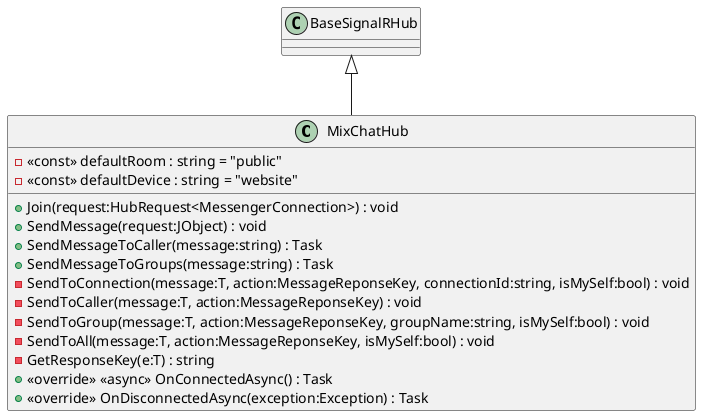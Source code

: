 @startuml
class MixChatHub {
    - <<const>> defaultRoom : string = "public"
    - <<const>> defaultDevice : string = "website"
    + Join(request:HubRequest<MessengerConnection>) : void
    + SendMessage(request:JObject) : void
    + SendMessageToCaller(message:string) : Task
    + SendMessageToGroups(message:string) : Task
    - SendToConnection(message:T, action:MessageReponseKey, connectionId:string, isMySelf:bool) : void
    - SendToCaller(message:T, action:MessageReponseKey) : void
    - SendToGroup(message:T, action:MessageReponseKey, groupName:string, isMySelf:bool) : void
    - SendToAll(message:T, action:MessageReponseKey, isMySelf:bool) : void
    - GetResponseKey(e:T) : string
    + <<override>> <<async>> OnConnectedAsync() : Task
    + <<override>> OnDisconnectedAsync(exception:Exception) : Task
}
BaseSignalRHub <|-- MixChatHub
@enduml
